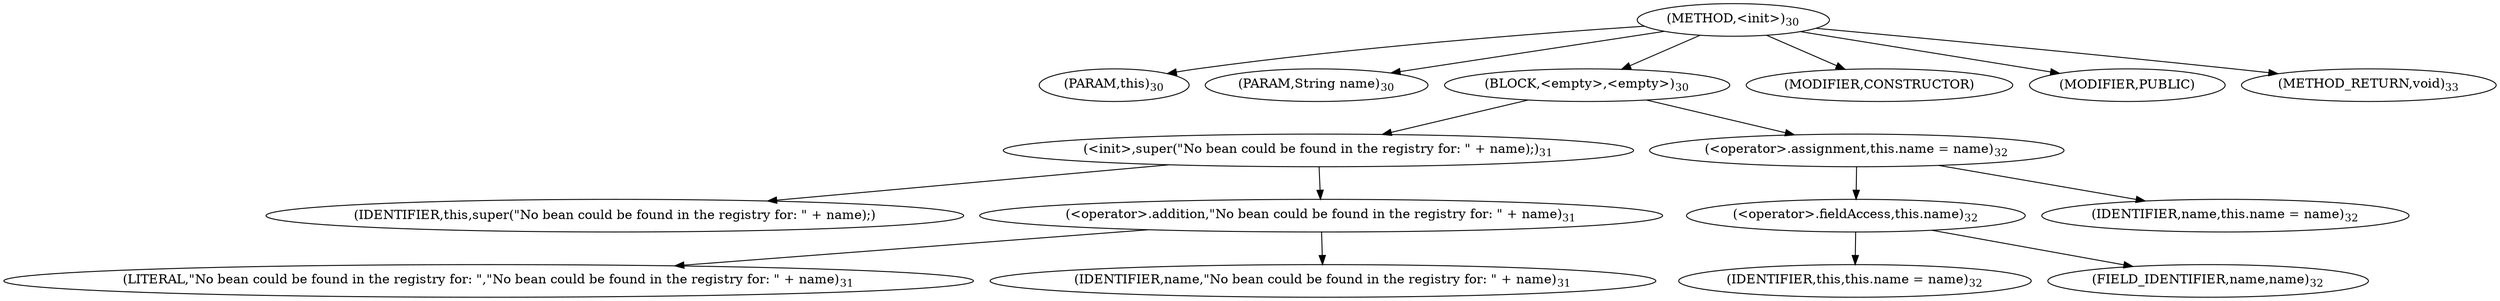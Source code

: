digraph "&lt;init&gt;" {  
"14" [label = <(METHOD,&lt;init&gt;)<SUB>30</SUB>> ]
"4" [label = <(PARAM,this)<SUB>30</SUB>> ]
"15" [label = <(PARAM,String name)<SUB>30</SUB>> ]
"16" [label = <(BLOCK,&lt;empty&gt;,&lt;empty&gt;)<SUB>30</SUB>> ]
"17" [label = <(&lt;init&gt;,super(&quot;No bean could be found in the registry for: &quot; + name);)<SUB>31</SUB>> ]
"3" [label = <(IDENTIFIER,this,super(&quot;No bean could be found in the registry for: &quot; + name);)> ]
"18" [label = <(&lt;operator&gt;.addition,&quot;No bean could be found in the registry for: &quot; + name)<SUB>31</SUB>> ]
"19" [label = <(LITERAL,&quot;No bean could be found in the registry for: &quot;,&quot;No bean could be found in the registry for: &quot; + name)<SUB>31</SUB>> ]
"20" [label = <(IDENTIFIER,name,&quot;No bean could be found in the registry for: &quot; + name)<SUB>31</SUB>> ]
"21" [label = <(&lt;operator&gt;.assignment,this.name = name)<SUB>32</SUB>> ]
"22" [label = <(&lt;operator&gt;.fieldAccess,this.name)<SUB>32</SUB>> ]
"5" [label = <(IDENTIFIER,this,this.name = name)<SUB>32</SUB>> ]
"23" [label = <(FIELD_IDENTIFIER,name,name)<SUB>32</SUB>> ]
"24" [label = <(IDENTIFIER,name,this.name = name)<SUB>32</SUB>> ]
"25" [label = <(MODIFIER,CONSTRUCTOR)> ]
"26" [label = <(MODIFIER,PUBLIC)> ]
"27" [label = <(METHOD_RETURN,void)<SUB>33</SUB>> ]
  "14" -> "4" 
  "14" -> "15" 
  "14" -> "16" 
  "14" -> "25" 
  "14" -> "26" 
  "14" -> "27" 
  "16" -> "17" 
  "16" -> "21" 
  "17" -> "3" 
  "17" -> "18" 
  "18" -> "19" 
  "18" -> "20" 
  "21" -> "22" 
  "21" -> "24" 
  "22" -> "5" 
  "22" -> "23" 
}
